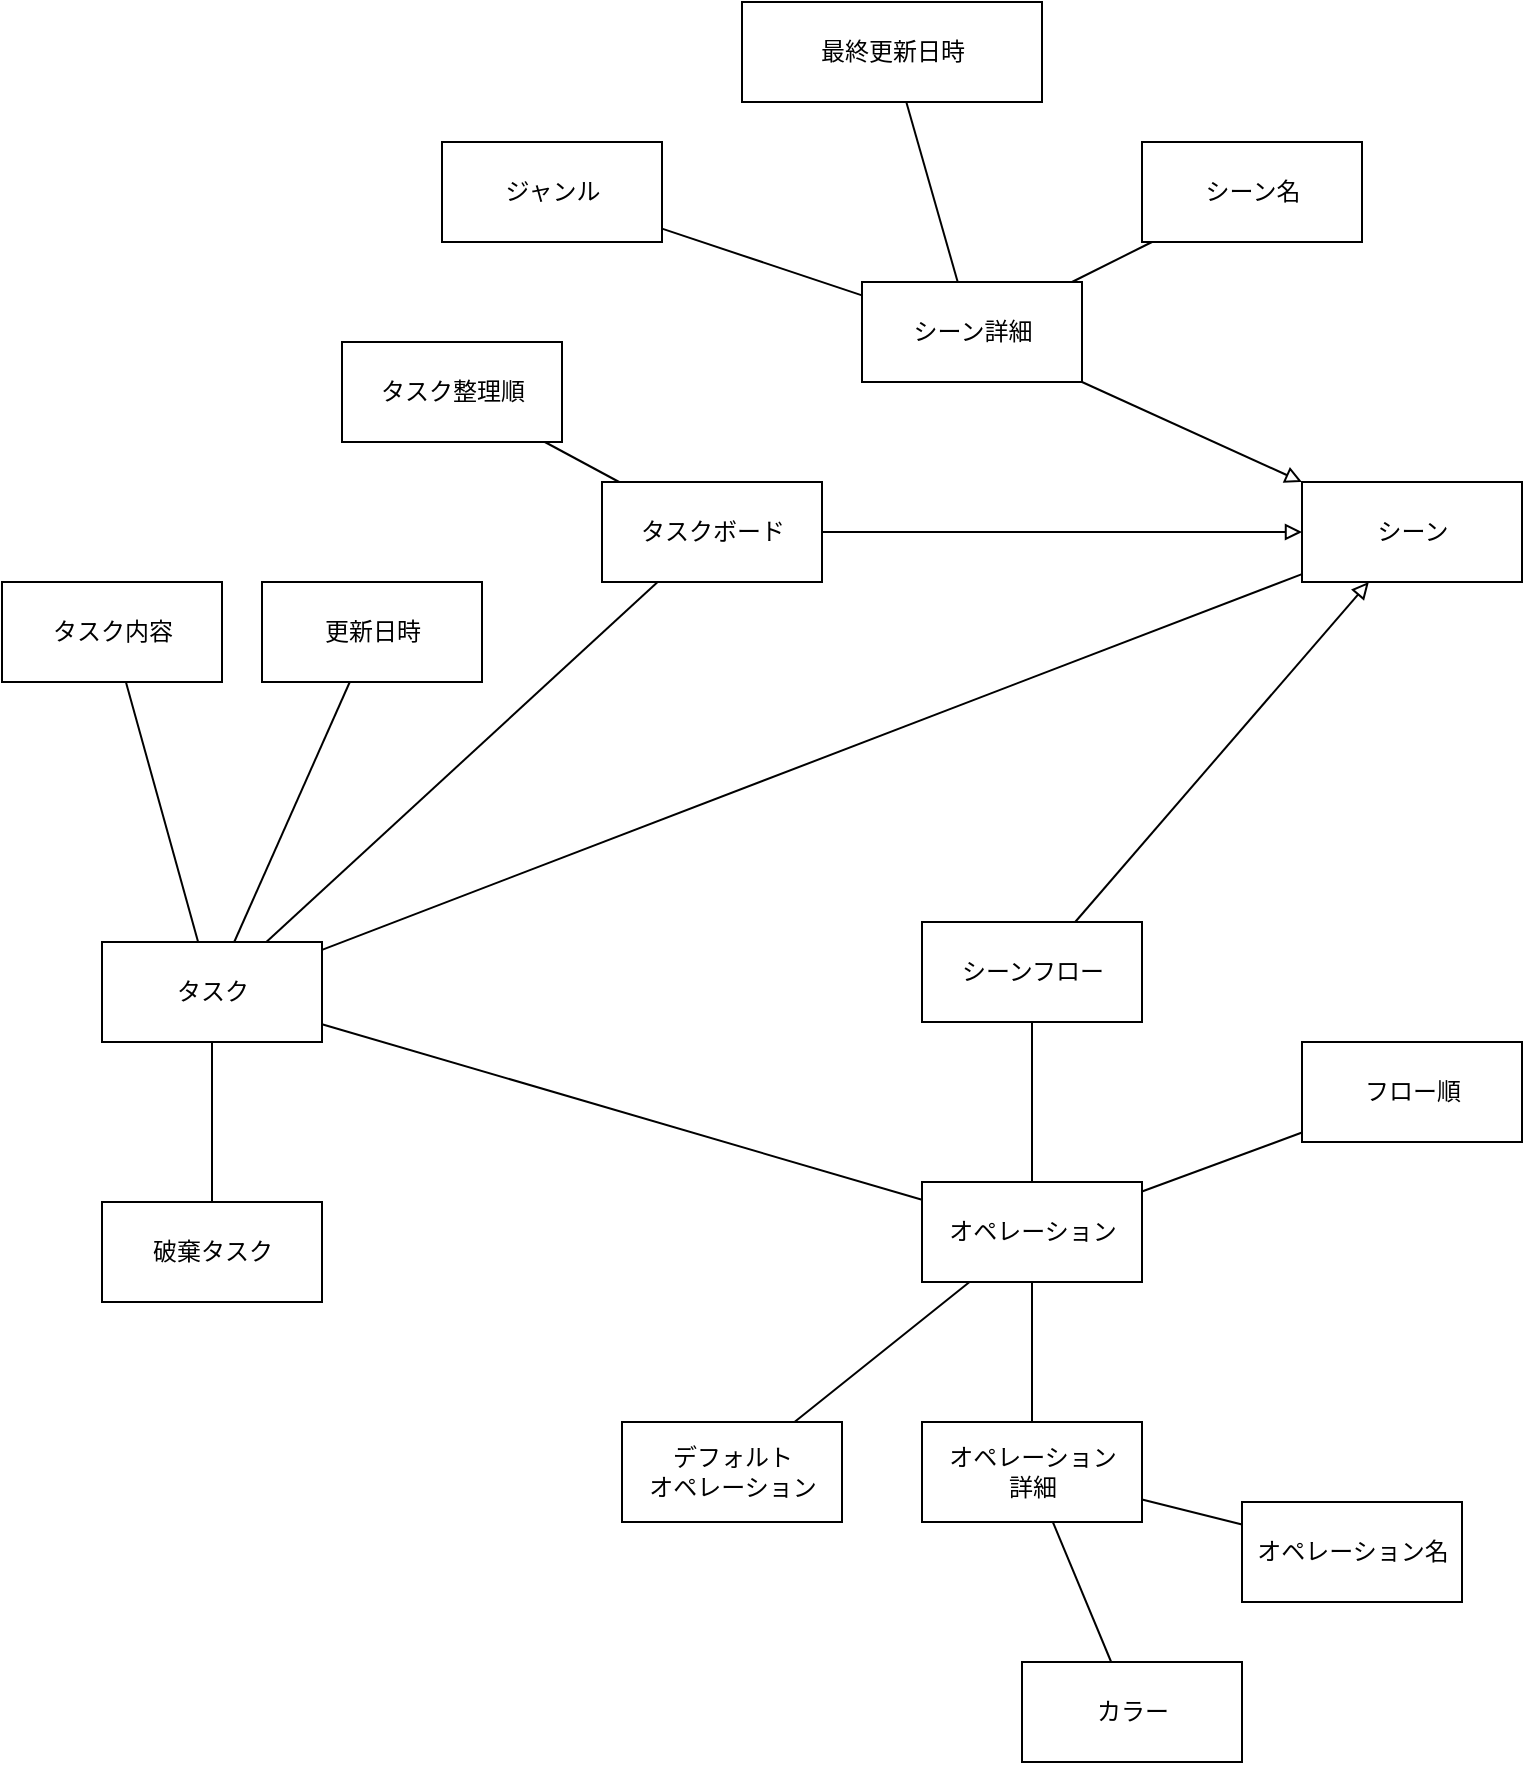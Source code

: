 <mxfile>
    <diagram id="nEgd1Met00D7qGKafkK7" name="概念モデル">
        <mxGraphModel dx="1075" dy="953" grid="1" gridSize="10" guides="1" tooltips="1" connect="1" arrows="1" fold="1" page="1" pageScale="1" pageWidth="827" pageHeight="1169" math="0" shadow="0">
            <root>
                <mxCell id="0"/>
                <mxCell id="1" parent="0"/>
                <mxCell id="6" style="edgeStyle=none;html=1;endArrow=none;endFill=0;" parent="1" source="29" target="4" edge="1">
                    <mxGeometry relative="1" as="geometry"/>
                </mxCell>
                <mxCell id="30" style="edgeStyle=none;html=1;endArrow=block;endFill=0;" parent="1" source="VmSqla0yDSd63i6QG1sF-31" target="29" edge="1">
                    <mxGeometry relative="1" as="geometry"/>
                </mxCell>
                <mxCell id="2" value="シーン詳細" style="html=1;" parent="1" vertex="1">
                    <mxGeometry x="460" y="170" width="110" height="50" as="geometry"/>
                </mxCell>
                <mxCell id="tRt05me5hMDIZuLqxKGh-36" style="edgeStyle=none;html=1;endArrow=none;endFill=0;" parent="1" source="UgFEkXvOXMz3O7LGPwFY-33" target="4" edge="1">
                    <mxGeometry relative="1" as="geometry"/>
                </mxCell>
                <mxCell id="tRt05me5hMDIZuLqxKGh-38" style="edgeStyle=none;html=1;endArrow=none;endFill=0;" parent="1" source="UgFEkXvOXMz3O7LGPwFY-33" target="tRt05me5hMDIZuLqxKGh-37" edge="1">
                    <mxGeometry relative="1" as="geometry"/>
                </mxCell>
                <mxCell id="3" value="オペレーション&lt;br&gt;詳細" style="html=1;" parent="1" vertex="1">
                    <mxGeometry x="490" y="740" width="110" height="50" as="geometry"/>
                </mxCell>
                <mxCell id="VmSqla0yDSd63i6QG1sF-32" style="edgeStyle=none;html=1;endArrow=none;endFill=0;" parent="1" source="4" target="VmSqla0yDSd63i6QG1sF-31" edge="1">
                    <mxGeometry relative="1" as="geometry"/>
                </mxCell>
                <mxCell id="4" value="タスク" style="html=1;" parent="1" vertex="1">
                    <mxGeometry x="80" y="500" width="110" height="50" as="geometry"/>
                </mxCell>
                <mxCell id="10" style="edgeStyle=none;html=1;endArrow=none;endFill=0;" parent="1" source="7" target="2" edge="1">
                    <mxGeometry relative="1" as="geometry"/>
                </mxCell>
                <mxCell id="7" value="シーン名" style="html=1;" parent="1" vertex="1">
                    <mxGeometry x="600" y="100" width="110" height="50" as="geometry"/>
                </mxCell>
                <mxCell id="13" style="edgeStyle=none;html=1;endArrow=none;endFill=0;" parent="1" source="11" target="2" edge="1">
                    <mxGeometry relative="1" as="geometry"/>
                </mxCell>
                <mxCell id="11" value="最終更新日時" style="html=1;" parent="1" vertex="1">
                    <mxGeometry x="400" y="30" width="150" height="50" as="geometry"/>
                </mxCell>
                <mxCell id="16" style="edgeStyle=none;html=1;endArrow=none;endFill=0;" parent="1" source="14" target="3" edge="1">
                    <mxGeometry relative="1" as="geometry"/>
                </mxCell>
                <mxCell id="14" value="オペレーション名" style="html=1;" parent="1" vertex="1">
                    <mxGeometry x="650" y="780" width="110" height="50" as="geometry"/>
                </mxCell>
                <mxCell id="17" style="edgeStyle=none;html=1;endArrow=none;endFill=0;" parent="1" source="15" target="3" edge="1">
                    <mxGeometry relative="1" as="geometry"/>
                </mxCell>
                <mxCell id="15" value="カラー" style="html=1;" parent="1" vertex="1">
                    <mxGeometry x="540" y="860" width="110" height="50" as="geometry"/>
                </mxCell>
                <mxCell id="19" style="edgeStyle=none;html=1;endArrow=none;endFill=0;" parent="1" source="18" target="4" edge="1">
                    <mxGeometry relative="1" as="geometry"/>
                </mxCell>
                <mxCell id="18" value="タスク内容" style="html=1;" parent="1" vertex="1">
                    <mxGeometry x="30" y="320" width="110" height="50" as="geometry"/>
                </mxCell>
                <mxCell id="23" style="edgeStyle=none;html=1;endArrow=none;endFill=0;" parent="1" source="22" target="UgFEkXvOXMz3O7LGPwFY-33" edge="1">
                    <mxGeometry relative="1" as="geometry"/>
                </mxCell>
                <mxCell id="22" value="フロー順" style="html=1;" parent="1" vertex="1">
                    <mxGeometry x="680" y="550" width="110" height="50" as="geometry"/>
                </mxCell>
                <mxCell id="25" style="edgeStyle=none;html=1;endArrow=none;endFill=0;" parent="1" source="24" target="4" edge="1">
                    <mxGeometry relative="1" as="geometry"/>
                </mxCell>
                <mxCell id="24" value="更新日時" style="html=1;" parent="1" vertex="1">
                    <mxGeometry x="160" y="320" width="110" height="50" as="geometry"/>
                </mxCell>
                <mxCell id="28" style="edgeStyle=none;html=1;endArrow=none;endFill=0;" parent="1" source="27" target="4" edge="1">
                    <mxGeometry relative="1" as="geometry"/>
                </mxCell>
                <mxCell id="27" value="破棄タスク" style="html=1;" parent="1" vertex="1">
                    <mxGeometry x="80" y="630" width="110" height="50" as="geometry"/>
                </mxCell>
                <mxCell id="fy5izCaT1RMMjNwZb2KA-32" style="edgeStyle=none;html=1;endArrow=none;endFill=0;" parent="1" source="fy5izCaT1RMMjNwZb2KA-31" target="2" edge="1">
                    <mxGeometry relative="1" as="geometry"/>
                </mxCell>
                <mxCell id="fy5izCaT1RMMjNwZb2KA-31" value="ジャンル" style="html=1;" parent="1" vertex="1">
                    <mxGeometry x="250" y="100" width="110" height="50" as="geometry"/>
                </mxCell>
                <mxCell id="UgFEkXvOXMz3O7LGPwFY-35" style="edgeStyle=none;html=1;endArrow=none;endFill=0;" parent="1" source="tRt05me5hMDIZuLqxKGh-33" target="UgFEkXvOXMz3O7LGPwFY-33" edge="1">
                    <mxGeometry relative="1" as="geometry"/>
                </mxCell>
                <mxCell id="31" style="edgeStyle=none;html=1;endArrow=block;endFill=0;" parent="1" source="tRt05me5hMDIZuLqxKGh-33" target="29" edge="1">
                    <mxGeometry relative="1" as="geometry"/>
                </mxCell>
                <mxCell id="tRt05me5hMDIZuLqxKGh-33" value="シーンフロー" style="html=1;" parent="1" vertex="1">
                    <mxGeometry x="490" y="490" width="110" height="50" as="geometry"/>
                </mxCell>
                <mxCell id="tRt05me5hMDIZuLqxKGh-37" value="デフォルト&lt;br&gt;オペレーション" style="html=1;" parent="1" vertex="1">
                    <mxGeometry x="340" y="740" width="110" height="50" as="geometry"/>
                </mxCell>
                <mxCell id="UgFEkXvOXMz3O7LGPwFY-36" style="edgeStyle=none;html=1;endArrow=none;endFill=0;" parent="1" source="UgFEkXvOXMz3O7LGPwFY-33" target="3" edge="1">
                    <mxGeometry relative="1" as="geometry"/>
                </mxCell>
                <mxCell id="UgFEkXvOXMz3O7LGPwFY-33" value="オペレーション" style="html=1;" parent="1" vertex="1">
                    <mxGeometry x="490" y="620" width="110" height="50" as="geometry"/>
                </mxCell>
                <mxCell id="29" value="シーン" style="html=1;" parent="1" vertex="1">
                    <mxGeometry x="680" y="270" width="110" height="50" as="geometry"/>
                </mxCell>
                <mxCell id="VmSqla0yDSd63i6QG1sF-31" value="タスクボード" style="html=1;" parent="1" vertex="1">
                    <mxGeometry x="330" y="270" width="110" height="50" as="geometry"/>
                </mxCell>
                <mxCell id="VmSqla0yDSd63i6QG1sF-34" style="edgeStyle=none;html=1;endArrow=block;endFill=0;" parent="1" source="2" target="29" edge="1">
                    <mxGeometry relative="1" as="geometry">
                        <mxPoint x="580" y="230" as="sourcePoint"/>
                        <mxPoint x="690" y="280" as="targetPoint"/>
                    </mxGeometry>
                </mxCell>
                <mxCell id="VmSqla0yDSd63i6QG1sF-37" style="edgeStyle=none;html=1;endArrow=none;endFill=0;" parent="1" source="VmSqla0yDSd63i6QG1sF-36" target="VmSqla0yDSd63i6QG1sF-31" edge="1">
                    <mxGeometry relative="1" as="geometry"/>
                </mxCell>
                <mxCell id="VmSqla0yDSd63i6QG1sF-36" value="タスク整理順" style="html=1;" parent="1" vertex="1">
                    <mxGeometry x="200" y="200" width="110" height="50" as="geometry"/>
                </mxCell>
            </root>
        </mxGraphModel>
    </diagram>
    <diagram id="Q0Q3dPfgxUjlLm9YWOhH" name="ドメインモデル">
        <mxGraphModel dx="591" dy="524" grid="1" gridSize="10" guides="1" tooltips="1" connect="1" arrows="1" fold="1" page="1" pageScale="1" pageWidth="827" pageHeight="1169" math="0" shadow="0">
            <root>
                <mxCell id="5rXYn0ZlNMpRPuWHqPZ3-0"/>
                <mxCell id="5rXYn0ZlNMpRPuWHqPZ3-1" parent="5rXYn0ZlNMpRPuWHqPZ3-0"/>
                <mxCell id="V5Ar_5C3UjdLML83p642-6" style="edgeStyle=none;html=1;endArrow=none;endFill=0;" parent="5rXYn0ZlNMpRPuWHqPZ3-1" source="NLikamAO0MszrPWrwnUP-0" target="dSbu9r7qUgpBwxfOFGhQ-5" edge="1">
                    <mxGeometry relative="1" as="geometry"/>
                </mxCell>
                <mxCell id="EXRWfqE_n4w-iXiEFibN-11" value="1" style="edgeLabel;html=1;align=center;verticalAlign=middle;resizable=0;points=[];fontSize=15;" parent="V5Ar_5C3UjdLML83p642-6" vertex="1" connectable="0">
                    <mxGeometry x="-0.895" y="-1" relative="1" as="geometry">
                        <mxPoint x="-1" as="offset"/>
                    </mxGeometry>
                </mxCell>
                <mxCell id="EXRWfqE_n4w-iXiEFibN-12" value="*" style="edgeLabel;html=1;align=center;verticalAlign=middle;resizable=0;points=[];fontSize=15;" parent="V5Ar_5C3UjdLML83p642-6" vertex="1" connectable="0">
                    <mxGeometry x="0.928" y="-2" relative="1" as="geometry">
                        <mxPoint x="9" y="-13" as="offset"/>
                    </mxGeometry>
                </mxCell>
                <mxCell id="NLikamAO0MszrPWrwnUP-0" value="&lt;&lt; aggregate root &gt;&gt;&#10;Scene" style="swimlane;fontStyle=1;align=center;verticalAlign=top;childLayout=stackLayout;horizontal=1;startSize=40;horizontalStack=0;resizeParent=1;resizeParentMax=0;resizeLast=0;collapsible=1;marginBottom=0;" parent="5rXYn0ZlNMpRPuWHqPZ3-1" vertex="1">
                    <mxGeometry x="242.5" y="206" width="305" height="126" as="geometry"/>
                </mxCell>
                <mxCell id="NLikamAO0MszrPWrwnUP-2" value="" style="line;strokeWidth=1;fillColor=none;align=left;verticalAlign=middle;spacingTop=-1;spacingLeft=3;spacingRight=3;rotatable=0;labelPosition=right;points=[];portConstraint=eastwest;" parent="NLikamAO0MszrPWrwnUP-0" vertex="1">
                    <mxGeometry y="40" width="305" height="8" as="geometry"/>
                </mxCell>
                <mxCell id="AyNqmpJmiLc3oS00C-o6-33" value="+ changeSortType(sortType)" style="text;strokeColor=none;fillColor=none;align=left;verticalAlign=top;spacingLeft=4;spacingRight=4;overflow=hidden;rotatable=0;points=[[0,0.5],[1,0.5]];portConstraint=eastwest;" parent="NLikamAO0MszrPWrwnUP-0" vertex="1">
                    <mxGeometry y="48" width="305" height="26" as="geometry"/>
                </mxCell>
                <mxCell id="AyNqmpJmiLc3oS00C-o6-32" value="+ update(name, genre)" style="text;strokeColor=none;fillColor=none;align=left;verticalAlign=top;spacingLeft=4;spacingRight=4;overflow=hidden;rotatable=0;points=[[0,0.5],[1,0.5]];portConstraint=eastwest;" parent="NLikamAO0MszrPWrwnUP-0" vertex="1">
                    <mxGeometry y="74" width="305" height="26" as="geometry"/>
                </mxCell>
                <mxCell id="BnsIko1G8F97AvgNxwQB-11" value="+ create(name, genre)" style="text;strokeColor=none;fillColor=none;align=left;verticalAlign=top;spacingLeft=4;spacingRight=4;overflow=hidden;rotatable=0;points=[[0,0.5],[1,0.5]];portConstraint=eastwest;fontStyle=4" parent="NLikamAO0MszrPWrwnUP-0" vertex="1">
                    <mxGeometry y="100" width="305" height="26" as="geometry"/>
                </mxCell>
                <mxCell id="x7i74iGa9vrPjoAsj7Lx-0" style="edgeStyle=none;html=1;endArrow=none;endFill=0;endSize=12;startArrow=classic;startFill=1;" parent="5rXYn0ZlNMpRPuWHqPZ3-1" source="dIXhhGlmq5GOgBMMeyO5-4" target="NLikamAO0MszrPWrwnUP-0" edge="1">
                    <mxGeometry relative="1" as="geometry">
                        <mxPoint x="600" y="225.143" as="sourcePoint"/>
                    </mxGeometry>
                </mxCell>
                <mxCell id="dIXhhGlmq5GOgBMMeyO5-3" style="edgeStyle=none;html=1;endArrow=none;endFill=0;endSize=12;startArrow=classic;startFill=1;" parent="5rXYn0ZlNMpRPuWHqPZ3-1" source="dIXhhGlmq5GOgBMMeyO5-0" target="NLikamAO0MszrPWrwnUP-0" edge="1">
                    <mxGeometry relative="1" as="geometry"/>
                </mxCell>
                <mxCell id="dIXhhGlmq5GOgBMMeyO5-0" value="&lt;&lt; state &gt;&gt;&#10;SceneSortType" style="swimlane;fontStyle=1;align=center;verticalAlign=top;childLayout=stackLayout;horizontal=1;startSize=40;horizontalStack=0;resizeParent=1;resizeParentMax=0;resizeLast=0;collapsible=1;marginBottom=0;" parent="5rXYn0ZlNMpRPuWHqPZ3-1" vertex="1">
                    <mxGeometry x="315" y="10" width="160" height="100" as="geometry"/>
                </mxCell>
                <mxCell id="dIXhhGlmq5GOgBMMeyO5-1" value="" style="line;strokeWidth=1;fillColor=none;align=left;verticalAlign=middle;spacingTop=-1;spacingLeft=3;spacingRight=3;rotatable=0;labelPosition=right;points=[];portConstraint=eastwest;" parent="dIXhhGlmq5GOgBMMeyO5-0" vertex="1">
                    <mxGeometry y="40" width="160" height="8" as="geometry"/>
                </mxCell>
                <mxCell id="dIXhhGlmq5GOgBMMeyO5-2" value="+ value(): enum" style="text;strokeColor=none;fillColor=none;align=left;verticalAlign=top;spacingLeft=4;spacingRight=4;overflow=hidden;rotatable=0;points=[[0,0.5],[1,0.5]];portConstraint=eastwest;" parent="dIXhhGlmq5GOgBMMeyO5-0" vertex="1">
                    <mxGeometry y="48" width="160" height="26" as="geometry"/>
                </mxCell>
                <mxCell id="AyNqmpJmiLc3oS00C-o6-34" value="+ createDefault(): enum" style="text;strokeColor=none;fillColor=none;align=left;verticalAlign=top;spacingLeft=4;spacingRight=4;overflow=hidden;rotatable=0;points=[[0,0.5],[1,0.5]];portConstraint=eastwest;fontStyle=4" parent="dIXhhGlmq5GOgBMMeyO5-0" vertex="1">
                    <mxGeometry y="74" width="160" height="26" as="geometry"/>
                </mxCell>
                <mxCell id="dIXhhGlmq5GOgBMMeyO5-4" value="&lt;&lt; vo &gt;&gt;&#10;SceneName" style="swimlane;fontStyle=1;align=center;verticalAlign=top;childLayout=stackLayout;horizontal=1;startSize=40;horizontalStack=0;resizeParent=1;resizeParentMax=0;resizeLast=0;collapsible=1;marginBottom=0;" parent="5rXYn0ZlNMpRPuWHqPZ3-1" vertex="1">
                    <mxGeometry x="500" y="10" width="160" height="74" as="geometry"/>
                </mxCell>
                <mxCell id="dIXhhGlmq5GOgBMMeyO5-5" value="" style="line;strokeWidth=1;fillColor=none;align=left;verticalAlign=middle;spacingTop=-1;spacingLeft=3;spacingRight=3;rotatable=0;labelPosition=right;points=[];portConstraint=eastwest;" parent="dIXhhGlmq5GOgBMMeyO5-4" vertex="1">
                    <mxGeometry y="40" width="160" height="8" as="geometry"/>
                </mxCell>
                <mxCell id="dIXhhGlmq5GOgBMMeyO5-6" value="+ value(): String" style="text;strokeColor=none;fillColor=none;align=left;verticalAlign=top;spacingLeft=4;spacingRight=4;overflow=hidden;rotatable=0;points=[[0,0.5],[1,0.5]];portConstraint=eastwest;" parent="dIXhhGlmq5GOgBMMeyO5-4" vertex="1">
                    <mxGeometry y="48" width="160" height="26" as="geometry"/>
                </mxCell>
                <mxCell id="Q-iAB6HaTbBulbk3KY-1-0" style="edgeStyle=none;html=1;endArrow=none;endFill=0;endSize=12;startSize=6;startArrow=classic;startFill=1;" parent="5rXYn0ZlNMpRPuWHqPZ3-1" source="dIXhhGlmq5GOgBMMeyO5-7" target="NLikamAO0MszrPWrwnUP-0" edge="1">
                    <mxGeometry relative="1" as="geometry"/>
                </mxCell>
                <mxCell id="dIXhhGlmq5GOgBMMeyO5-7" value="&lt;&lt; vo &gt;&gt;&#10;SceneLastModified" style="swimlane;fontStyle=1;align=center;verticalAlign=top;childLayout=stackLayout;horizontal=1;startSize=40;horizontalStack=0;resizeParent=1;resizeParentMax=0;resizeLast=0;collapsible=1;marginBottom=0;" parent="5rXYn0ZlNMpRPuWHqPZ3-1" vertex="1">
                    <mxGeometry x="50" y="70" width="160" height="74" as="geometry"/>
                </mxCell>
                <mxCell id="dIXhhGlmq5GOgBMMeyO5-8" value="" style="line;strokeWidth=1;fillColor=none;align=left;verticalAlign=middle;spacingTop=-1;spacingLeft=3;spacingRight=3;rotatable=0;labelPosition=right;points=[];portConstraint=eastwest;" parent="dIXhhGlmq5GOgBMMeyO5-7" vertex="1">
                    <mxGeometry y="40" width="160" height="8" as="geometry"/>
                </mxCell>
                <mxCell id="dIXhhGlmq5GOgBMMeyO5-9" value="+ value(): DateTime" style="text;strokeColor=none;fillColor=none;align=left;verticalAlign=top;spacingLeft=4;spacingRight=4;overflow=hidden;rotatable=0;points=[[0,0.5],[1,0.5]];portConstraint=eastwest;" parent="dIXhhGlmq5GOgBMMeyO5-7" vertex="1">
                    <mxGeometry y="48" width="160" height="26" as="geometry"/>
                </mxCell>
                <mxCell id="AyNqmpJmiLc3oS00C-o6-3" style="edgeStyle=none;html=1;endArrow=none;endFill=0;endSize=12;startArrow=classic;startFill=1;" parent="5rXYn0ZlNMpRPuWHqPZ3-1" source="AyNqmpJmiLc3oS00C-o6-13" target="NLikamAO0MszrPWrwnUP-0" edge="1">
                    <mxGeometry relative="1" as="geometry">
                        <mxPoint x="395" y="460" as="targetPoint"/>
                    </mxGeometry>
                </mxCell>
                <mxCell id="AyNqmpJmiLc3oS00C-o6-12" style="edgeStyle=none;html=1;endArrow=none;endFill=0;endSize=12;startSize=6;startArrow=classic;startFill=1;" parent="5rXYn0ZlNMpRPuWHqPZ3-1" source="AyNqmpJmiLc3oS00C-o6-9" target="NLikamAO0MszrPWrwnUP-0" edge="1">
                    <mxGeometry relative="1" as="geometry"/>
                </mxCell>
                <mxCell id="AyNqmpJmiLc3oS00C-o6-9" value="&lt;&lt; vo &gt;&gt;&#10;SceneID" style="swimlane;fontStyle=1;align=center;verticalAlign=top;childLayout=stackLayout;horizontal=1;startSize=40;horizontalStack=0;resizeParent=1;resizeParentMax=0;resizeLast=0;collapsible=1;marginBottom=0;" parent="5rXYn0ZlNMpRPuWHqPZ3-1" vertex="1">
                    <mxGeometry x="925" y="420" width="160" height="74" as="geometry"/>
                </mxCell>
                <mxCell id="AyNqmpJmiLc3oS00C-o6-10" value="" style="line;strokeWidth=1;fillColor=none;align=left;verticalAlign=middle;spacingTop=-1;spacingLeft=3;spacingRight=3;rotatable=0;labelPosition=right;points=[];portConstraint=eastwest;" parent="AyNqmpJmiLc3oS00C-o6-9" vertex="1">
                    <mxGeometry y="40" width="160" height="8" as="geometry"/>
                </mxCell>
                <mxCell id="AyNqmpJmiLc3oS00C-o6-11" value="+ value(): UUID" style="text;strokeColor=none;fillColor=none;align=left;verticalAlign=top;spacingLeft=4;spacingRight=4;overflow=hidden;rotatable=0;points=[[0,0.5],[1,0.5]];portConstraint=eastwest;" parent="AyNqmpJmiLc3oS00C-o6-9" vertex="1">
                    <mxGeometry y="48" width="160" height="26" as="geometry"/>
                </mxCell>
                <mxCell id="AyNqmpJmiLc3oS00C-o6-13" value="&lt;&lt; vo &gt;&gt;&#10;Genre" style="swimlane;fontStyle=1;align=center;verticalAlign=top;childLayout=stackLayout;horizontal=1;startSize=40;horizontalStack=0;resizeParent=1;resizeParentMax=0;resizeLast=0;collapsible=1;marginBottom=0;" parent="5rXYn0ZlNMpRPuWHqPZ3-1" vertex="1">
                    <mxGeometry x="130" y="450" width="160" height="74" as="geometry"/>
                </mxCell>
                <mxCell id="AyNqmpJmiLc3oS00C-o6-14" value="" style="line;strokeWidth=1;fillColor=none;align=left;verticalAlign=middle;spacingTop=-1;spacingLeft=3;spacingRight=3;rotatable=0;labelPosition=right;points=[];portConstraint=eastwest;" parent="AyNqmpJmiLc3oS00C-o6-13" vertex="1">
                    <mxGeometry y="40" width="160" height="8" as="geometry"/>
                </mxCell>
                <mxCell id="AyNqmpJmiLc3oS00C-o6-15" value="+ name(): String" style="text;strokeColor=none;fillColor=none;align=left;verticalAlign=top;spacingLeft=4;spacingRight=4;overflow=hidden;rotatable=0;points=[[0,0.5],[1,0.5]];portConstraint=eastwest;" parent="AyNqmpJmiLc3oS00C-o6-13" vertex="1">
                    <mxGeometry y="48" width="160" height="26" as="geometry"/>
                </mxCell>
                <mxCell id="BnsIko1G8F97AvgNxwQB-4" style="edgeStyle=none;html=1;startArrow=classic;startFill=1;endArrow=none;endFill=0;startSize=6;endSize=12;" parent="5rXYn0ZlNMpRPuWHqPZ3-1" source="BnsIko1G8F97AvgNxwQB-0" target="dSbu9r7qUgpBwxfOFGhQ-5" edge="1">
                    <mxGeometry relative="1" as="geometry">
                        <mxPoint x="1100" y="916" as="targetPoint"/>
                    </mxGeometry>
                </mxCell>
                <mxCell id="BnsIko1G8F97AvgNxwQB-9" style="edgeStyle=none;html=1;startArrow=classic;startFill=1;endArrow=none;endFill=0;startSize=6;endSize=12;" parent="5rXYn0ZlNMpRPuWHqPZ3-1" source="BnsIko1G8F97AvgNxwQB-6" target="dSbu9r7qUgpBwxfOFGhQ-5" edge="1">
                    <mxGeometry relative="1" as="geometry">
                        <mxPoint x="1450" y="836" as="sourcePoint"/>
                    </mxGeometry>
                </mxCell>
                <mxCell id="dSbu9r7qUgpBwxfOFGhQ-5" value="&lt;&lt; aggregate root &gt;&gt;&#10;Task" style="swimlane;fontStyle=1;align=center;verticalAlign=top;childLayout=stackLayout;horizontal=1;startSize=40;horizontalStack=0;resizeParent=1;resizeParentMax=0;resizeLast=0;collapsible=1;marginBottom=0;" parent="5rXYn0ZlNMpRPuWHqPZ3-1" vertex="1">
                    <mxGeometry x="1000" y="637" width="230" height="74" as="geometry"/>
                </mxCell>
                <mxCell id="NYyja73l2GRZ-Vw38nVJ-14" value="- isDiscarded: Boolean" style="text;strokeColor=none;fillColor=none;align=left;verticalAlign=top;spacingLeft=4;spacingRight=4;overflow=hidden;rotatable=0;points=[[0,0.5],[1,0.5]];portConstraint=eastwest;" parent="dSbu9r7qUgpBwxfOFGhQ-5" vertex="1">
                    <mxGeometry y="40" width="230" height="26" as="geometry"/>
                </mxCell>
                <mxCell id="dSbu9r7qUgpBwxfOFGhQ-7" value="" style="line;strokeWidth=1;fillColor=none;align=left;verticalAlign=middle;spacingTop=-1;spacingLeft=3;spacingRight=3;rotatable=0;labelPosition=right;points=[];portConstraint=eastwest;" parent="dSbu9r7qUgpBwxfOFGhQ-5" vertex="1">
                    <mxGeometry y="66" width="230" height="8" as="geometry"/>
                </mxCell>
                <mxCell id="BnsIko1G8F97AvgNxwQB-0" value="&lt;&lt; vo &gt;&gt;&#10;TaskContent" style="swimlane;fontStyle=1;align=center;verticalAlign=top;childLayout=stackLayout;horizontal=1;startSize=40;horizontalStack=0;resizeParent=1;resizeParentMax=0;resizeLast=0;collapsible=1;marginBottom=0;" parent="5rXYn0ZlNMpRPuWHqPZ3-1" vertex="1">
                    <mxGeometry x="1430" y="946" width="160" height="74" as="geometry"/>
                </mxCell>
                <mxCell id="BnsIko1G8F97AvgNxwQB-1" value="" style="line;strokeWidth=1;fillColor=none;align=left;verticalAlign=middle;spacingTop=-1;spacingLeft=3;spacingRight=3;rotatable=0;labelPosition=right;points=[];portConstraint=eastwest;" parent="BnsIko1G8F97AvgNxwQB-0" vertex="1">
                    <mxGeometry y="40" width="160" height="8" as="geometry"/>
                </mxCell>
                <mxCell id="BnsIko1G8F97AvgNxwQB-2" value="+ value(): String" style="text;strokeColor=none;fillColor=none;align=left;verticalAlign=top;spacingLeft=4;spacingRight=4;overflow=hidden;rotatable=0;points=[[0,0.5],[1,0.5]];portConstraint=eastwest;" parent="BnsIko1G8F97AvgNxwQB-0" vertex="1">
                    <mxGeometry y="48" width="160" height="26" as="geometry"/>
                </mxCell>
                <mxCell id="BnsIko1G8F97AvgNxwQB-6" value="&lt;&lt; vo &gt;&gt;&#10;TaskID" style="swimlane;fontStyle=1;align=center;verticalAlign=top;childLayout=stackLayout;horizontal=1;startSize=40;horizontalStack=0;resizeParent=1;resizeParentMax=0;resizeLast=0;collapsible=1;marginBottom=0;" parent="5rXYn0ZlNMpRPuWHqPZ3-1" vertex="1">
                    <mxGeometry x="1430" y="790" width="160" height="74" as="geometry"/>
                </mxCell>
                <mxCell id="BnsIko1G8F97AvgNxwQB-7" value="" style="line;strokeWidth=1;fillColor=none;align=left;verticalAlign=middle;spacingTop=-1;spacingLeft=3;spacingRight=3;rotatable=0;labelPosition=right;points=[];portConstraint=eastwest;" parent="BnsIko1G8F97AvgNxwQB-6" vertex="1">
                    <mxGeometry y="40" width="160" height="8" as="geometry"/>
                </mxCell>
                <mxCell id="BnsIko1G8F97AvgNxwQB-8" value="+ value(): UUID" style="text;strokeColor=none;fillColor=none;align=left;verticalAlign=top;spacingLeft=4;spacingRight=4;overflow=hidden;rotatable=0;points=[[0,0.5],[1,0.5]];portConstraint=eastwest;" parent="BnsIko1G8F97AvgNxwQB-6" vertex="1">
                    <mxGeometry y="48" width="160" height="26" as="geometry"/>
                </mxCell>
                <mxCell id="BnsIko1G8F97AvgNxwQB-19" style="edgeStyle=none;html=1;startArrow=classic;startFill=1;endArrow=none;endFill=0;startSize=6;endSize=12;" parent="5rXYn0ZlNMpRPuWHqPZ3-1" source="BnsIko1G8F97AvgNxwQB-16" target="dSbu9r7qUgpBwxfOFGhQ-5" edge="1">
                    <mxGeometry relative="1" as="geometry">
                        <mxPoint x="1377.0" y="875.998" as="targetPoint"/>
                    </mxGeometry>
                </mxCell>
                <mxCell id="BnsIko1G8F97AvgNxwQB-16" value="&lt;&lt; vo &gt;&gt;&#10;TaskLastModified" style="swimlane;fontStyle=1;align=center;verticalAlign=top;childLayout=stackLayout;horizontal=1;startSize=40;horizontalStack=0;resizeParent=1;resizeParentMax=0;resizeLast=0;collapsible=1;marginBottom=0;" parent="5rXYn0ZlNMpRPuWHqPZ3-1" vertex="1">
                    <mxGeometry x="1310" y="1070" width="160" height="74" as="geometry"/>
                </mxCell>
                <mxCell id="BnsIko1G8F97AvgNxwQB-17" value="" style="line;strokeWidth=1;fillColor=none;align=left;verticalAlign=middle;spacingTop=-1;spacingLeft=3;spacingRight=3;rotatable=0;labelPosition=right;points=[];portConstraint=eastwest;" parent="BnsIko1G8F97AvgNxwQB-16" vertex="1">
                    <mxGeometry y="40" width="160" height="8" as="geometry"/>
                </mxCell>
                <mxCell id="BnsIko1G8F97AvgNxwQB-18" value="+ value(): DateTime" style="text;strokeColor=none;fillColor=none;align=left;verticalAlign=top;spacingLeft=4;spacingRight=4;overflow=hidden;rotatable=0;points=[[0,0.5],[1,0.5]];portConstraint=eastwest;" parent="BnsIko1G8F97AvgNxwQB-16" vertex="1">
                    <mxGeometry y="48" width="160" height="26" as="geometry"/>
                </mxCell>
                <mxCell id="BnsIko1G8F97AvgNxwQB-20" value="&lt;&lt; entity &gt;&gt;&#10;OperationDetail" style="swimlane;fontStyle=1;align=center;verticalAlign=top;childLayout=stackLayout;horizontal=1;startSize=40;horizontalStack=0;resizeParent=1;resizeParentMax=0;resizeLast=0;collapsible=1;marginBottom=0;" parent="5rXYn0ZlNMpRPuWHqPZ3-1" vertex="1">
                    <mxGeometry x="1760" y="81" width="270" height="74" as="geometry"/>
                </mxCell>
                <mxCell id="BnsIko1G8F97AvgNxwQB-21" value="" style="line;strokeWidth=1;fillColor=none;align=left;verticalAlign=middle;spacingTop=-1;spacingLeft=3;spacingRight=3;rotatable=0;labelPosition=right;points=[];portConstraint=eastwest;" parent="BnsIko1G8F97AvgNxwQB-20" vertex="1">
                    <mxGeometry y="40" width="270" height="8" as="geometry"/>
                </mxCell>
                <mxCell id="BnsIko1G8F97AvgNxwQB-24" value="+ create(name, color)" style="text;strokeColor=none;fillColor=none;align=left;verticalAlign=top;spacingLeft=4;spacingRight=4;overflow=hidden;rotatable=0;points=[[0,0.5],[1,0.5]];portConstraint=eastwest;fontStyle=4" parent="BnsIko1G8F97AvgNxwQB-20" vertex="1">
                    <mxGeometry y="48" width="270" height="26" as="geometry"/>
                </mxCell>
                <mxCell id="v-WkO1Q1HhhKMnwxtoyM-9" style="edgeStyle=none;html=1;startArrow=classic;startFill=1;endArrow=none;endFill=0;startSize=6;endSize=12;" parent="5rXYn0ZlNMpRPuWHqPZ3-1" source="v-WkO1Q1HhhKMnwxtoyM-5" target="ezEpVV4SYufMeLp5sPol-0" edge="1">
                    <mxGeometry relative="1" as="geometry"/>
                </mxCell>
                <mxCell id="1BoE9KAoUXZRMan6vqCZ-1" style="edgeStyle=none;html=1;startArrow=classic;startFill=1;endArrow=none;endFill=0;startSize=6;endSize=12;" parent="5rXYn0ZlNMpRPuWHqPZ3-1" source="v-WkO1Q1HhhKMnwxtoyM-5" target="dSbu9r7qUgpBwxfOFGhQ-5" edge="1">
                    <mxGeometry relative="1" as="geometry"/>
                </mxCell>
                <mxCell id="v-WkO1Q1HhhKMnwxtoyM-5" value="&lt;&lt; vo &gt;&gt;&#10;OperationID" style="swimlane;fontStyle=1;align=center;verticalAlign=top;childLayout=stackLayout;horizontal=1;startSize=40;horizontalStack=0;resizeParent=1;resizeParentMax=0;resizeLast=0;collapsible=1;marginBottom=0;" parent="5rXYn0ZlNMpRPuWHqPZ3-1" vertex="1">
                    <mxGeometry x="1395" y="290" width="160" height="74" as="geometry"/>
                </mxCell>
                <mxCell id="v-WkO1Q1HhhKMnwxtoyM-6" value="" style="line;strokeWidth=1;fillColor=none;align=left;verticalAlign=middle;spacingTop=-1;spacingLeft=3;spacingRight=3;rotatable=0;labelPosition=right;points=[];portConstraint=eastwest;" parent="v-WkO1Q1HhhKMnwxtoyM-5" vertex="1">
                    <mxGeometry y="40" width="160" height="8" as="geometry"/>
                </mxCell>
                <mxCell id="v-WkO1Q1HhhKMnwxtoyM-7" value="+ value(): UUID" style="text;strokeColor=none;fillColor=none;align=left;verticalAlign=top;spacingLeft=4;spacingRight=4;overflow=hidden;rotatable=0;points=[[0,0.5],[1,0.5]];portConstraint=eastwest;" parent="v-WkO1Q1HhhKMnwxtoyM-5" vertex="1">
                    <mxGeometry y="48" width="160" height="26" as="geometry"/>
                </mxCell>
                <mxCell id="ZtCvAniuVvkwZEkoRBLH-1" value="&lt;&lt; vo &gt;&gt;&#10;OperationColor" style="swimlane;fontStyle=1;align=center;verticalAlign=top;childLayout=stackLayout;horizontal=1;startSize=40;horizontalStack=0;resizeParent=1;resizeParentMax=0;resizeLast=0;collapsible=1;marginBottom=0;" parent="5rXYn0ZlNMpRPuWHqPZ3-1" vertex="1">
                    <mxGeometry x="2110" y="320" width="160" height="74" as="geometry"/>
                </mxCell>
                <mxCell id="ZtCvAniuVvkwZEkoRBLH-2" value="" style="line;strokeWidth=1;fillColor=none;align=left;verticalAlign=middle;spacingTop=-1;spacingLeft=3;spacingRight=3;rotatable=0;labelPosition=right;points=[];portConstraint=eastwest;" parent="ZtCvAniuVvkwZEkoRBLH-1" vertex="1">
                    <mxGeometry y="40" width="160" height="8" as="geometry"/>
                </mxCell>
                <mxCell id="ZtCvAniuVvkwZEkoRBLH-3" value="+ value(): String" style="text;strokeColor=none;fillColor=none;align=left;verticalAlign=top;spacingLeft=4;spacingRight=4;overflow=hidden;rotatable=0;points=[[0,0.5],[1,0.5]];portConstraint=eastwest;" parent="ZtCvAniuVvkwZEkoRBLH-1" vertex="1">
                    <mxGeometry y="48" width="160" height="26" as="geometry"/>
                </mxCell>
                <mxCell id="vV_QW3F5D-1aaj8OrBj--0" style="edgeStyle=none;html=1;endArrow=none;endFill=0;" parent="5rXYn0ZlNMpRPuWHqPZ3-1" source="1BoE9KAoUXZRMan6vqCZ-21" target="ezEpVV4SYufMeLp5sPol-0" edge="1">
                    <mxGeometry relative="1" as="geometry"/>
                </mxCell>
                <mxCell id="1BoE9KAoUXZRMan6vqCZ-21" value="&lt;&lt; vo &gt;&gt;&#10;FlowOrder" style="swimlane;fontStyle=1;align=center;verticalAlign=top;childLayout=stackLayout;horizontal=1;startSize=40;horizontalStack=0;resizeParent=1;resizeParentMax=0;resizeLast=0;collapsible=1;marginBottom=0;" parent="5rXYn0ZlNMpRPuWHqPZ3-1" vertex="1">
                    <mxGeometry x="1760" y="202" width="210" height="100" as="geometry"/>
                </mxCell>
                <mxCell id="1BoE9KAoUXZRMan6vqCZ-22" value="" style="line;strokeWidth=1;fillColor=none;align=left;verticalAlign=middle;spacingTop=-1;spacingLeft=3;spacingRight=3;rotatable=0;labelPosition=right;points=[];portConstraint=eastwest;" parent="1BoE9KAoUXZRMan6vqCZ-21" vertex="1">
                    <mxGeometry y="40" width="210" height="8" as="geometry"/>
                </mxCell>
                <mxCell id="1BoE9KAoUXZRMan6vqCZ-23" value="+ value(): Integer" style="text;strokeColor=none;fillColor=none;align=left;verticalAlign=top;spacingLeft=4;spacingRight=4;overflow=hidden;rotatable=0;points=[[0,0.5],[1,0.5]];portConstraint=eastwest;" parent="1BoE9KAoUXZRMan6vqCZ-21" vertex="1">
                    <mxGeometry y="48" width="210" height="26" as="geometry"/>
                </mxCell>
                <mxCell id="NYyja73l2GRZ-Vw38nVJ-11" value="+ getNextOrder(): FlowOrder" style="text;strokeColor=none;fillColor=none;align=left;verticalAlign=top;spacingLeft=4;spacingRight=4;overflow=hidden;rotatable=0;points=[[0,0.5],[1,0.5]];portConstraint=eastwest;" parent="1BoE9KAoUXZRMan6vqCZ-21" vertex="1">
                    <mxGeometry y="74" width="210" height="26" as="geometry"/>
                </mxCell>
                <mxCell id="V5Ar_5C3UjdLML83p642-4" style="edgeStyle=none;html=1;startArrow=classic;startFill=1;endArrow=none;endFill=0;startSize=6;endSize=12;entryX=0.25;entryY=0;entryDx=0;entryDy=0;" parent="5rXYn0ZlNMpRPuWHqPZ3-1" source="AyNqmpJmiLc3oS00C-o6-9" target="dSbu9r7qUgpBwxfOFGhQ-5" edge="1">
                    <mxGeometry relative="1" as="geometry">
                        <mxPoint x="1039.505" y="434" as="sourcePoint"/>
                        <mxPoint x="1158.642" y="660" as="targetPoint"/>
                    </mxGeometry>
                </mxCell>
                <mxCell id="V5Ar_5C3UjdLML83p642-10" value="create" style="edgeStyle=none;html=1;endArrow=none;endFill=0;startArrow=classic;startFill=1;dashed=1;" parent="5rXYn0ZlNMpRPuWHqPZ3-1" source="dSbu9r7qUgpBwxfOFGhQ-5" target="V5Ar_5C3UjdLML83p642-8" edge="1">
                    <mxGeometry relative="1" as="geometry">
                        <mxPoint x="1000" y="840" as="sourcePoint"/>
                    </mxGeometry>
                </mxCell>
                <mxCell id="V5Ar_5C3UjdLML83p642-8" value="&lt;&lt; factory &gt;&gt;&#10;TaskFactory" style="swimlane;fontStyle=1;align=center;verticalAlign=top;childLayout=stackLayout;horizontal=1;startSize=39;horizontalStack=0;resizeParent=1;resizeParentMax=0;resizeLast=0;collapsible=1;marginBottom=0;" parent="5rXYn0ZlNMpRPuWHqPZ3-1" vertex="1">
                    <mxGeometry x="1370" y="668" width="230" height="73" as="geometry"/>
                </mxCell>
                <mxCell id="V5Ar_5C3UjdLML83p642-9" value="" style="line;strokeWidth=1;fillColor=none;align=left;verticalAlign=middle;spacingTop=-1;spacingLeft=3;spacingRight=3;rotatable=0;labelPosition=right;points=[];portConstraint=eastwest;" parent="V5Ar_5C3UjdLML83p642-8" vertex="1">
                    <mxGeometry y="39" width="230" height="8" as="geometry"/>
                </mxCell>
                <mxCell id="V5Ar_5C3UjdLML83p642-16" value="+ create(sceneID, content): Task" style="text;strokeColor=none;fillColor=none;align=left;verticalAlign=top;spacingLeft=4;spacingRight=4;overflow=hidden;rotatable=0;points=[[0,0.5],[1,0.5]];portConstraint=eastwest;" parent="V5Ar_5C3UjdLML83p642-8" vertex="1">
                    <mxGeometry y="47" width="230" height="26" as="geometry"/>
                </mxCell>
                <mxCell id="V5Ar_5C3UjdLML83p642-11" value="&lt;&lt; repository &gt;&gt;&#10;SceneRepositoryInterface" style="swimlane;fontStyle=1;align=center;verticalAlign=top;childLayout=stackLayout;horizontal=1;startSize=40;horizontalStack=0;resizeParent=1;resizeParentMax=0;resizeLast=0;collapsible=1;marginBottom=0;" parent="5rXYn0ZlNMpRPuWHqPZ3-1" vertex="1">
                    <mxGeometry x="460" y="460" width="220" height="152" as="geometry"/>
                </mxCell>
                <mxCell id="V5Ar_5C3UjdLML83p642-13" value="" style="line;strokeWidth=1;fillColor=none;align=left;verticalAlign=middle;spacingTop=-1;spacingLeft=3;spacingRight=3;rotatable=0;labelPosition=right;points=[];portConstraint=eastwest;" parent="V5Ar_5C3UjdLML83p642-11" vertex="1">
                    <mxGeometry y="40" width="220" height="8" as="geometry"/>
                </mxCell>
                <mxCell id="V5Ar_5C3UjdLML83p642-14" value="+ findByID(id: SceneID): ?Scene" style="text;strokeColor=none;fillColor=none;align=left;verticalAlign=top;spacingLeft=4;spacingRight=4;overflow=hidden;rotatable=0;points=[[0,0.5],[1,0.5]];portConstraint=eastwest;" parent="V5Ar_5C3UjdLML83p642-11" vertex="1">
                    <mxGeometry y="48" width="220" height="26" as="geometry"/>
                </mxCell>
                <mxCell id="V5Ar_5C3UjdLML83p642-15" value="+ save(scene): SceneID" style="text;strokeColor=none;fillColor=none;align=left;verticalAlign=top;spacingLeft=4;spacingRight=4;overflow=hidden;rotatable=0;points=[[0,0.5],[1,0.5]];portConstraint=eastwest;" parent="V5Ar_5C3UjdLML83p642-11" vertex="1">
                    <mxGeometry y="74" width="220" height="26" as="geometry"/>
                </mxCell>
                <mxCell id="V5Ar_5C3UjdLML83p642-17" value="+ update(scene)" style="text;strokeColor=none;fillColor=none;align=left;verticalAlign=top;spacingLeft=4;spacingRight=4;overflow=hidden;rotatable=0;points=[[0,0.5],[1,0.5]];portConstraint=eastwest;" parent="V5Ar_5C3UjdLML83p642-11" vertex="1">
                    <mxGeometry y="100" width="220" height="26" as="geometry"/>
                </mxCell>
                <mxCell id="V5Ar_5C3UjdLML83p642-18" value="+ deleteByID(sceneID)" style="text;strokeColor=none;fillColor=none;align=left;verticalAlign=top;spacingLeft=4;spacingRight=4;overflow=hidden;rotatable=0;points=[[0,0.5],[1,0.5]];portConstraint=eastwest;" parent="V5Ar_5C3UjdLML83p642-11" vertex="1">
                    <mxGeometry y="126" width="220" height="26" as="geometry"/>
                </mxCell>
                <mxCell id="V5Ar_5C3UjdLML83p642-19" value="use" style="edgeStyle=none;html=1;endArrow=none;endFill=0;startArrow=classic;startFill=1;dashed=1;" parent="5rXYn0ZlNMpRPuWHqPZ3-1" source="NLikamAO0MszrPWrwnUP-0" target="V5Ar_5C3UjdLML83p642-11" edge="1">
                    <mxGeometry relative="1" as="geometry">
                        <mxPoint x="1153.53" y="830.0" as="sourcePoint"/>
                        <mxPoint x="1039.473" y="900.0" as="targetPoint"/>
                    </mxGeometry>
                </mxCell>
                <mxCell id="V5Ar_5C3UjdLML83p642-20" value="&lt;&lt; repository &gt;&gt;&#10;TaskRepositoryInterface" style="swimlane;fontStyle=1;align=center;verticalAlign=top;childLayout=stackLayout;horizontal=1;startSize=40;horizontalStack=0;resizeParent=1;resizeParentMax=0;resizeLast=0;collapsible=1;marginBottom=0;" parent="5rXYn0ZlNMpRPuWHqPZ3-1" vertex="1">
                    <mxGeometry x="980" y="960" width="290" height="152" as="geometry"/>
                </mxCell>
                <mxCell id="V5Ar_5C3UjdLML83p642-21" value="" style="line;strokeWidth=1;fillColor=none;align=left;verticalAlign=middle;spacingTop=-1;spacingLeft=3;spacingRight=3;rotatable=0;labelPosition=right;points=[];portConstraint=eastwest;" parent="V5Ar_5C3UjdLML83p642-20" vertex="1">
                    <mxGeometry y="40" width="290" height="8" as="geometry"/>
                </mxCell>
                <mxCell id="V5Ar_5C3UjdLML83p642-22" value="+ findByID(id: TaskID): ?Task" style="text;strokeColor=none;fillColor=none;align=left;verticalAlign=top;spacingLeft=4;spacingRight=4;overflow=hidden;rotatable=0;points=[[0,0.5],[1,0.5]];portConstraint=eastwest;" parent="V5Ar_5C3UjdLML83p642-20" vertex="1">
                    <mxGeometry y="48" width="290" height="26" as="geometry"/>
                </mxCell>
                <mxCell id="V5Ar_5C3UjdLML83p642-23" value="+ save(task): TaskID" style="text;strokeColor=none;fillColor=none;align=left;verticalAlign=top;spacingLeft=4;spacingRight=4;overflow=hidden;rotatable=0;points=[[0,0.5],[1,0.5]];portConstraint=eastwest;" parent="V5Ar_5C3UjdLML83p642-20" vertex="1">
                    <mxGeometry y="74" width="290" height="26" as="geometry"/>
                </mxCell>
                <mxCell id="V5Ar_5C3UjdLML83p642-24" value="+ update(task)" style="text;strokeColor=none;fillColor=none;align=left;verticalAlign=top;spacingLeft=4;spacingRight=4;overflow=hidden;rotatable=0;points=[[0,0.5],[1,0.5]];portConstraint=eastwest;" parent="V5Ar_5C3UjdLML83p642-20" vertex="1">
                    <mxGeometry y="100" width="290" height="26" as="geometry"/>
                </mxCell>
                <mxCell id="V5Ar_5C3UjdLML83p642-25" value="+ deleteByID(id: TaskID)" style="text;strokeColor=none;fillColor=none;align=left;verticalAlign=top;spacingLeft=4;spacingRight=4;overflow=hidden;rotatable=0;points=[[0,0.5],[1,0.5]];portConstraint=eastwest;" parent="V5Ar_5C3UjdLML83p642-20" vertex="1">
                    <mxGeometry y="126" width="290" height="26" as="geometry"/>
                </mxCell>
                <mxCell id="V5Ar_5C3UjdLML83p642-26" value="use" style="edgeStyle=none;html=1;endArrow=none;endFill=0;startArrow=classic;startFill=1;dashed=1;" parent="5rXYn0ZlNMpRPuWHqPZ3-1" source="dSbu9r7qUgpBwxfOFGhQ-5" target="V5Ar_5C3UjdLML83p642-20" edge="1">
                    <mxGeometry relative="1" as="geometry">
                        <mxPoint x="497.67" y="524" as="sourcePoint"/>
                        <mxPoint x="634.267" y="751" as="targetPoint"/>
                    </mxGeometry>
                </mxCell>
                <mxCell id="NYyja73l2GRZ-Vw38nVJ-0" value="&lt;&lt; vo &gt;&gt;&#10;OperationName" style="swimlane;fontStyle=1;align=center;verticalAlign=top;childLayout=stackLayout;horizontal=1;startSize=40;horizontalStack=0;resizeParent=1;resizeParentMax=0;resizeLast=0;collapsible=1;marginBottom=0;" parent="5rXYn0ZlNMpRPuWHqPZ3-1" vertex="1">
                    <mxGeometry x="2150" y="220" width="160" height="74" as="geometry"/>
                </mxCell>
                <mxCell id="NYyja73l2GRZ-Vw38nVJ-1" value="" style="line;strokeWidth=1;fillColor=none;align=left;verticalAlign=middle;spacingTop=-1;spacingLeft=3;spacingRight=3;rotatable=0;labelPosition=right;points=[];portConstraint=eastwest;" parent="NYyja73l2GRZ-Vw38nVJ-0" vertex="1">
                    <mxGeometry y="40" width="160" height="8" as="geometry"/>
                </mxCell>
                <mxCell id="NYyja73l2GRZ-Vw38nVJ-2" value="+ value(): String" style="text;strokeColor=none;fillColor=none;align=left;verticalAlign=top;spacingLeft=4;spacingRight=4;overflow=hidden;rotatable=0;points=[[0,0.5],[1,0.5]];portConstraint=eastwest;" parent="NYyja73l2GRZ-Vw38nVJ-0" vertex="1">
                    <mxGeometry y="48" width="160" height="26" as="geometry"/>
                </mxCell>
                <mxCell id="NYyja73l2GRZ-Vw38nVJ-7" style="edgeStyle=none;html=1;" parent="5rXYn0ZlNMpRPuWHqPZ3-1" source="BnsIko1G8F97AvgNxwQB-20" target="NYyja73l2GRZ-Vw38nVJ-0" edge="1">
                    <mxGeometry relative="1" as="geometry">
                        <mxPoint x="2217.458" y="340" as="sourcePoint"/>
                    </mxGeometry>
                </mxCell>
                <mxCell id="NYyja73l2GRZ-Vw38nVJ-8" style="edgeStyle=none;html=1;entryX=0;entryY=0.5;entryDx=0;entryDy=0;" parent="5rXYn0ZlNMpRPuWHqPZ3-1" source="BnsIko1G8F97AvgNxwQB-20" target="ZtCvAniuVvkwZEkoRBLH-1" edge="1">
                    <mxGeometry relative="1" as="geometry">
                        <mxPoint x="2189.115" y="414" as="sourcePoint"/>
                    </mxGeometry>
                </mxCell>
                <mxCell id="NYyja73l2GRZ-Vw38nVJ-22" value="&lt;&lt; aggregate root &gt;&gt;&#10;Flow" style="swimlane;fontStyle=1;align=center;verticalAlign=top;childLayout=stackLayout;horizontal=1;startSize=40;horizontalStack=0;resizeParent=1;resizeParentMax=0;resizeLast=0;collapsible=1;marginBottom=0;" parent="5rXYn0ZlNMpRPuWHqPZ3-1" vertex="1">
                    <mxGeometry x="870" y="32" width="270" height="178" as="geometry"/>
                </mxCell>
                <mxCell id="NYyja73l2GRZ-Vw38nVJ-23" value="- _operations: Operation[] " style="text;strokeColor=none;fillColor=none;align=left;verticalAlign=top;spacingLeft=4;spacingRight=4;overflow=hidden;rotatable=0;points=[[0,0.5],[1,0.5]];portConstraint=eastwest;" parent="NYyja73l2GRZ-Vw38nVJ-22" vertex="1">
                    <mxGeometry y="40" width="270" height="26" as="geometry"/>
                </mxCell>
                <mxCell id="NYyja73l2GRZ-Vw38nVJ-24" value="" style="line;strokeWidth=1;fillColor=none;align=left;verticalAlign=middle;spacingTop=-1;spacingLeft=3;spacingRight=3;rotatable=0;labelPosition=right;points=[];portConstraint=eastwest;" parent="NYyja73l2GRZ-Vw38nVJ-22" vertex="1">
                    <mxGeometry y="66" width="270" height="8" as="geometry"/>
                </mxCell>
                <mxCell id="NYyja73l2GRZ-Vw38nVJ-26" value="+ addOperation(operationDetail)" style="text;strokeColor=none;fillColor=none;align=left;verticalAlign=top;spacingLeft=4;spacingRight=4;overflow=hidden;rotatable=0;points=[[0,0.5],[1,0.5]];portConstraint=eastwest;" parent="NYyja73l2GRZ-Vw38nVJ-22" vertex="1">
                    <mxGeometry y="74" width="270" height="26" as="geometry"/>
                </mxCell>
                <mxCell id="NYyja73l2GRZ-Vw38nVJ-27" value="+ changeOperation(opID, operationDetail)" style="text;strokeColor=none;fillColor=none;align=left;verticalAlign=top;spacingLeft=4;spacingRight=4;overflow=hidden;rotatable=0;points=[[0,0.5],[1,0.5]];portConstraint=eastwest;" parent="NYyja73l2GRZ-Vw38nVJ-22" vertex="1">
                    <mxGeometry y="100" width="270" height="26" as="geometry"/>
                </mxCell>
                <mxCell id="vV_QW3F5D-1aaj8OrBj--1" value="+ deleteOperation(opID)" style="text;strokeColor=none;fillColor=none;align=left;verticalAlign=top;spacingLeft=4;spacingRight=4;overflow=hidden;rotatable=0;points=[[0,0.5],[1,0.5]];portConstraint=eastwest;" parent="NYyja73l2GRZ-Vw38nVJ-22" vertex="1">
                    <mxGeometry y="126" width="270" height="26" as="geometry"/>
                </mxCell>
                <mxCell id="NYyja73l2GRZ-Vw38nVJ-28" value="+ create(sceneID)" style="text;strokeColor=none;fillColor=none;align=left;verticalAlign=top;spacingLeft=4;spacingRight=4;overflow=hidden;rotatable=0;points=[[0,0.5],[1,0.5]];portConstraint=eastwest;fontStyle=4" parent="NYyja73l2GRZ-Vw38nVJ-22" vertex="1">
                    <mxGeometry y="152" width="270" height="26" as="geometry"/>
                </mxCell>
                <mxCell id="NYyja73l2GRZ-Vw38nVJ-56" style="edgeStyle=none;html=1;startArrow=classic;startFill=1;endArrow=none;endFill=0;startSize=6;endSize=12;" parent="5rXYn0ZlNMpRPuWHqPZ3-1" source="AyNqmpJmiLc3oS00C-o6-9" target="NYyja73l2GRZ-Vw38nVJ-22" edge="1">
                    <mxGeometry relative="1" as="geometry">
                        <mxPoint x="773.06" y="394" as="sourcePoint"/>
                        <mxPoint x="1067.5" y="647" as="targetPoint"/>
                    </mxGeometry>
                </mxCell>
                <mxCell id="ezEpVV4SYufMeLp5sPol-0" value="&lt;&lt; entity &gt;&gt;&#10;Operation" style="swimlane;fontStyle=1;align=center;verticalAlign=top;childLayout=stackLayout;horizontal=1;startSize=40;horizontalStack=0;resizeParent=1;resizeParentMax=0;resizeLast=0;collapsible=1;marginBottom=0;" parent="5rXYn0ZlNMpRPuWHqPZ3-1" vertex="1">
                    <mxGeometry x="1340" y="55" width="270" height="126" as="geometry"/>
                </mxCell>
                <mxCell id="ezEpVV4SYufMeLp5sPol-1" value="- _isDefault: Boolean" style="text;strokeColor=none;fillColor=none;align=left;verticalAlign=top;spacingLeft=4;spacingRight=4;overflow=hidden;rotatable=0;points=[[0,0.5],[1,0.5]];portConstraint=eastwest;" parent="ezEpVV4SYufMeLp5sPol-0" vertex="1">
                    <mxGeometry y="40" width="270" height="26" as="geometry"/>
                </mxCell>
                <mxCell id="ezEpVV4SYufMeLp5sPol-2" value="" style="line;strokeWidth=1;fillColor=none;align=left;verticalAlign=middle;spacingTop=-1;spacingLeft=3;spacingRight=3;rotatable=0;labelPosition=right;points=[];portConstraint=eastwest;" parent="ezEpVV4SYufMeLp5sPol-0" vertex="1">
                    <mxGeometry y="66" width="270" height="8" as="geometry"/>
                </mxCell>
                <mxCell id="ezEpVV4SYufMeLp5sPol-4" value="+ changeOrder(flowOrder)" style="text;strokeColor=none;fillColor=none;align=left;verticalAlign=top;spacingLeft=4;spacingRight=4;overflow=hidden;rotatable=0;points=[[0,0.5],[1,0.5]];portConstraint=eastwest;" parent="ezEpVV4SYufMeLp5sPol-0" vertex="1">
                    <mxGeometry y="74" width="270" height="26" as="geometry"/>
                </mxCell>
                <mxCell id="ezEpVV4SYufMeLp5sPol-5" value="+ changeDetail(status)" style="text;strokeColor=none;fillColor=none;align=left;verticalAlign=top;spacingLeft=4;spacingRight=4;overflow=hidden;rotatable=0;points=[[0,0.5],[1,0.5]];portConstraint=eastwest;" parent="ezEpVV4SYufMeLp5sPol-0" vertex="1">
                    <mxGeometry y="100" width="270" height="26" as="geometry"/>
                </mxCell>
                <mxCell id="vV_QW3F5D-1aaj8OrBj--4" style="edgeStyle=none;html=1;startArrow=classic;startFill=1;endArrow=diamondThin;endFill=0;startSize=6;endSize=12;" parent="5rXYn0ZlNMpRPuWHqPZ3-1" source="ezEpVV4SYufMeLp5sPol-0" target="NYyja73l2GRZ-Vw38nVJ-22" edge="1">
                    <mxGeometry relative="1" as="geometry">
                        <mxPoint x="801.25" y="242" as="sourcePoint"/>
                        <mxPoint x="880" y="201.105" as="targetPoint"/>
                    </mxGeometry>
                </mxCell>
                <mxCell id="EXRWfqE_n4w-iXiEFibN-14" value="1" style="edgeLabel;html=1;align=center;verticalAlign=middle;resizable=0;points=[];fontSize=15;" parent="vV_QW3F5D-1aaj8OrBj--4" vertex="1" connectable="0">
                    <mxGeometry x="0.882" y="-4" relative="1" as="geometry">
                        <mxPoint x="7" as="offset"/>
                    </mxGeometry>
                </mxCell>
                <mxCell id="EXRWfqE_n4w-iXiEFibN-15" value="1..10" style="edgeLabel;html=1;align=center;verticalAlign=middle;resizable=0;points=[];fontSize=15;" parent="vV_QW3F5D-1aaj8OrBj--4" vertex="1" connectable="0">
                    <mxGeometry x="-0.834" y="-3" relative="1" as="geometry">
                        <mxPoint x="-22" as="offset"/>
                    </mxGeometry>
                </mxCell>
                <mxCell id="vV_QW3F5D-1aaj8OrBj--5" style="edgeStyle=none;html=1;startArrow=classic;startFill=1;endArrow=diamondThin;endFill=0;startSize=6;endSize=12;" parent="5rXYn0ZlNMpRPuWHqPZ3-1" source="BnsIko1G8F97AvgNxwQB-20" target="ezEpVV4SYufMeLp5sPol-0" edge="1">
                    <mxGeometry relative="1" as="geometry">
                        <mxPoint x="1310" y="209.0" as="sourcePoint"/>
                        <mxPoint x="1150" y="209.0" as="targetPoint"/>
                    </mxGeometry>
                </mxCell>
                <mxCell id="EXRWfqE_n4w-iXiEFibN-0" style="edgeStyle=none;html=1;endArrow=none;endFill=0;" parent="5rXYn0ZlNMpRPuWHqPZ3-1" source="NLikamAO0MszrPWrwnUP-0" target="NYyja73l2GRZ-Vw38nVJ-22" edge="1">
                    <mxGeometry relative="1" as="geometry">
                        <mxPoint x="507.162" y="342" as="sourcePoint"/>
                        <mxPoint x="1010" y="652.083" as="targetPoint"/>
                    </mxGeometry>
                </mxCell>
                <mxCell id="EXRWfqE_n4w-iXiEFibN-9" value="&lt;font style=&quot;font-size: 15px&quot;&gt;1&lt;/font&gt;" style="edgeLabel;html=1;align=center;verticalAlign=middle;resizable=0;points=[];" parent="EXRWfqE_n4w-iXiEFibN-0" vertex="1" connectable="0">
                    <mxGeometry x="-0.841" y="3" relative="1" as="geometry">
                        <mxPoint as="offset"/>
                    </mxGeometry>
                </mxCell>
                <mxCell id="EXRWfqE_n4w-iXiEFibN-10" value="&lt;font style=&quot;font-size: 15px&quot;&gt;1&lt;/font&gt;" style="edgeLabel;html=1;align=center;verticalAlign=middle;resizable=0;points=[];" parent="EXRWfqE_n4w-iXiEFibN-0" vertex="1" connectable="0">
                    <mxGeometry x="0.904" y="4" relative="1" as="geometry">
                        <mxPoint as="offset"/>
                    </mxGeometry>
                </mxCell>
                <mxCell id="EXRWfqE_n4w-iXiEFibN-7" style="edgeStyle=none;html=1;endArrow=none;endFill=0;" parent="5rXYn0ZlNMpRPuWHqPZ3-1" source="EXRWfqE_n4w-iXiEFibN-1" target="NYyja73l2GRZ-Vw38nVJ-22" edge="1">
                    <mxGeometry relative="1" as="geometry"/>
                </mxCell>
                <mxCell id="EXRWfqE_n4w-iXiEFibN-1" value="&lt;&lt; repository &gt;&gt;&#10;FlowRepositoryInterface" style="swimlane;fontStyle=1;align=center;verticalAlign=top;childLayout=stackLayout;horizontal=1;startSize=40;horizontalStack=0;resizeParent=1;resizeParentMax=0;resizeLast=0;collapsible=1;marginBottom=0;" parent="5rXYn0ZlNMpRPuWHqPZ3-1" vertex="1">
                    <mxGeometry x="1070" y="251" width="290" height="126" as="geometry"/>
                </mxCell>
                <mxCell id="EXRWfqE_n4w-iXiEFibN-2" value="" style="line;strokeWidth=1;fillColor=none;align=left;verticalAlign=middle;spacingTop=-1;spacingLeft=3;spacingRight=3;rotatable=0;labelPosition=right;points=[];portConstraint=eastwest;" parent="EXRWfqE_n4w-iXiEFibN-1" vertex="1">
                    <mxGeometry y="40" width="290" height="8" as="geometry"/>
                </mxCell>
                <mxCell id="EXRWfqE_n4w-iXiEFibN-3" value="+ findByID(id: FlowID): ?Flow" style="text;strokeColor=none;fillColor=none;align=left;verticalAlign=top;spacingLeft=4;spacingRight=4;overflow=hidden;rotatable=0;points=[[0,0.5],[1,0.5]];portConstraint=eastwest;" parent="EXRWfqE_n4w-iXiEFibN-1" vertex="1">
                    <mxGeometry y="48" width="290" height="26" as="geometry"/>
                </mxCell>
                <mxCell id="EXRWfqE_n4w-iXiEFibN-4" value="+ save(flow)" style="text;strokeColor=none;fillColor=none;align=left;verticalAlign=top;spacingLeft=4;spacingRight=4;overflow=hidden;rotatable=0;points=[[0,0.5],[1,0.5]];portConstraint=eastwest;" parent="EXRWfqE_n4w-iXiEFibN-1" vertex="1">
                    <mxGeometry y="74" width="290" height="26" as="geometry"/>
                </mxCell>
                <mxCell id="EXRWfqE_n4w-iXiEFibN-5" value="+ update(flow)" style="text;strokeColor=none;fillColor=none;align=left;verticalAlign=top;spacingLeft=4;spacingRight=4;overflow=hidden;rotatable=0;points=[[0,0.5],[1,0.5]];portConstraint=eastwest;" parent="EXRWfqE_n4w-iXiEFibN-1" vertex="1">
                    <mxGeometry y="100" width="290" height="26" as="geometry"/>
                </mxCell>
                <mxCell id="mdHhxp3eIpBkbFu3oYPD-12" style="edgeStyle=none;html=1;endArrow=block;endFill=0;" parent="5rXYn0ZlNMpRPuWHqPZ3-1" source="mdHhxp3eIpBkbFu3oYPD-0" target="-haUKFRwXMzZZVCgPzyT-25" edge="1">
                    <mxGeometry relative="1" as="geometry"/>
                </mxCell>
                <mxCell id="mdHhxp3eIpBkbFu3oYPD-0" value="StartedTask" style="swimlane;fontStyle=1;align=center;verticalAlign=top;childLayout=stackLayout;horizontal=1;startSize=30;horizontalStack=0;resizeParent=1;resizeParentMax=0;resizeLast=0;collapsible=1;marginBottom=0;" parent="5rXYn0ZlNMpRPuWHqPZ3-1" vertex="1">
                    <mxGeometry x="245" y="720" width="230" height="116" as="geometry"/>
                </mxCell>
                <mxCell id="mdHhxp3eIpBkbFu3oYPD-2" value="" style="line;strokeWidth=1;fillColor=none;align=left;verticalAlign=middle;spacingTop=-1;spacingLeft=3;spacingRight=3;rotatable=0;labelPosition=right;points=[];portConstraint=eastwest;" parent="mdHhxp3eIpBkbFu3oYPD-0" vertex="1">
                    <mxGeometry y="30" width="230" height="8" as="geometry"/>
                </mxCell>
                <mxCell id="mdHhxp3eIpBkbFu3oYPD-3" value="+ changeFlow(flowID)" style="text;strokeColor=none;fillColor=none;align=left;verticalAlign=top;spacingLeft=4;spacingRight=4;overflow=hidden;rotatable=0;points=[[0,0.5],[1,0.5]];portConstraint=eastwest;" parent="mdHhxp3eIpBkbFu3oYPD-0" vertex="1">
                    <mxGeometry y="38" width="230" height="26" as="geometry"/>
                </mxCell>
                <mxCell id="mdHhxp3eIpBkbFu3oYPD-14" value="+ deleted()" style="text;strokeColor=none;fillColor=none;align=left;verticalAlign=top;spacingLeft=4;spacingRight=4;overflow=hidden;rotatable=0;points=[[0,0.5],[1,0.5]];portConstraint=eastwest;" parent="mdHhxp3eIpBkbFu3oYPD-0" vertex="1">
                    <mxGeometry y="64" width="230" height="26" as="geometry"/>
                </mxCell>
                <mxCell id="mdHhxp3eIpBkbFu3oYPD-4" value="+ create(sceneID, content)" style="text;strokeColor=none;fillColor=none;align=left;verticalAlign=top;spacingLeft=4;spacingRight=4;overflow=hidden;rotatable=0;points=[[0,0.5],[1,0.5]];portConstraint=eastwest;" parent="mdHhxp3eIpBkbFu3oYPD-0" vertex="1">
                    <mxGeometry y="90" width="230" height="26" as="geometry"/>
                </mxCell>
                <mxCell id="mdHhxp3eIpBkbFu3oYPD-13" style="edgeStyle=none;html=1;endArrow=block;endFill=0;" parent="5rXYn0ZlNMpRPuWHqPZ3-1" source="mdHhxp3eIpBkbFu3oYPD-6" target="-haUKFRwXMzZZVCgPzyT-25" edge="1">
                    <mxGeometry relative="1" as="geometry"/>
                </mxCell>
                <mxCell id="mdHhxp3eIpBkbFu3oYPD-6" value="DiscardedTask" style="swimlane;fontStyle=1;align=center;verticalAlign=top;childLayout=stackLayout;horizontal=1;startSize=30;horizontalStack=0;resizeParent=1;resizeParentMax=0;resizeLast=0;collapsible=1;marginBottom=0;" parent="5rXYn0ZlNMpRPuWHqPZ3-1" vertex="1">
                    <mxGeometry x="260" y="930" width="230" height="64" as="geometry"/>
                </mxCell>
                <mxCell id="mdHhxp3eIpBkbFu3oYPD-8" value="" style="line;strokeWidth=1;fillColor=none;align=left;verticalAlign=middle;spacingTop=-1;spacingLeft=3;spacingRight=3;rotatable=0;labelPosition=right;points=[];portConstraint=eastwest;" parent="mdHhxp3eIpBkbFu3oYPD-6" vertex="1">
                    <mxGeometry y="30" width="230" height="8" as="geometry"/>
                </mxCell>
                <mxCell id="mdHhxp3eIpBkbFu3oYPD-9" value="+ recommence()" style="text;strokeColor=none;fillColor=none;align=left;verticalAlign=top;spacingLeft=4;spacingRight=4;overflow=hidden;rotatable=0;points=[[0,0.5],[1,0.5]];portConstraint=eastwest;" parent="mdHhxp3eIpBkbFu3oYPD-6" vertex="1">
                    <mxGeometry y="38" width="230" height="26" as="geometry"/>
                </mxCell>
                <mxCell id="9LjZo4gQt4mYdd5VEwbG-0" value="RemovedTask" style="swimlane;fontStyle=1;align=center;verticalAlign=top;childLayout=stackLayout;horizontal=1;startSize=30;horizontalStack=0;resizeParent=1;resizeParentMax=0;resizeLast=0;collapsible=1;marginBottom=0;" parent="5rXYn0ZlNMpRPuWHqPZ3-1" vertex="1">
                    <mxGeometry x="500" y="1048" width="230" height="38" as="geometry"/>
                </mxCell>
                <mxCell id="9LjZo4gQt4mYdd5VEwbG-1" value="" style="line;strokeWidth=1;fillColor=none;align=left;verticalAlign=middle;spacingTop=-1;spacingLeft=3;spacingRight=3;rotatable=0;labelPosition=right;points=[];portConstraint=eastwest;" parent="9LjZo4gQt4mYdd5VEwbG-0" vertex="1">
                    <mxGeometry y="30" width="230" height="8" as="geometry"/>
                </mxCell>
                <mxCell id="9LjZo4gQt4mYdd5VEwbG-3" style="edgeStyle=none;html=1;endArrow=block;endFill=0;" parent="5rXYn0ZlNMpRPuWHqPZ3-1" source="9LjZo4gQt4mYdd5VEwbG-0" target="dSbu9r7qUgpBwxfOFGhQ-5" edge="1">
                    <mxGeometry relative="1" as="geometry">
                        <mxPoint x="680.556" y="940" as="sourcePoint"/>
                        <mxPoint x="1060.764" y="721" as="targetPoint"/>
                    </mxGeometry>
                </mxCell>
                <mxCell id="-haUKFRwXMzZZVCgPzyT-12" style="edgeStyle=none;html=1;endArrow=classic;endFill=1;" parent="5rXYn0ZlNMpRPuWHqPZ3-1" source="-haUKFRwXMzZZVCgPzyT-0" target="-haUKFRwXMzZZVCgPzyT-6" edge="1">
                    <mxGeometry relative="1" as="geometry"/>
                </mxCell>
                <mxCell id="-haUKFRwXMzZZVCgPzyT-0" value="&lt;&lt; aggregate root &gt;&gt;&#10;Board" style="swimlane;fontStyle=1;align=center;verticalAlign=top;childLayout=stackLayout;horizontal=1;startSize=40;horizontalStack=0;resizeParent=1;resizeParentMax=0;resizeLast=0;collapsible=1;marginBottom=0;" parent="5rXYn0ZlNMpRPuWHqPZ3-1" vertex="1">
                    <mxGeometry x="1870" y="470" width="230" height="152" as="geometry"/>
                </mxCell>
                <mxCell id="-haUKFRwXMzZZVCgPzyT-1" value="- pins:Pin[]" style="text;strokeColor=none;fillColor=none;align=left;verticalAlign=top;spacingLeft=4;spacingRight=4;overflow=hidden;rotatable=0;points=[[0,0.5],[1,0.5]];portConstraint=eastwest;" parent="-haUKFRwXMzZZVCgPzyT-0" vertex="1">
                    <mxGeometry y="40" width="230" height="26" as="geometry"/>
                </mxCell>
                <mxCell id="-haUKFRwXMzZZVCgPzyT-2" value="" style="line;strokeWidth=1;fillColor=none;align=left;verticalAlign=middle;spacingTop=-1;spacingLeft=3;spacingRight=3;rotatable=0;labelPosition=right;points=[];portConstraint=eastwest;" parent="-haUKFRwXMzZZVCgPzyT-0" vertex="1">
                    <mxGeometry y="66" width="230" height="8" as="geometry"/>
                </mxCell>
                <mxCell id="-haUKFRwXMzZZVCgPzyT-16" value="+ add(startedTask)" style="text;strokeColor=none;fillColor=none;align=left;verticalAlign=top;spacingLeft=4;spacingRight=4;overflow=hidden;rotatable=0;points=[[0,0.5],[1,0.5]];portConstraint=eastwest;" parent="-haUKFRwXMzZZVCgPzyT-0" vertex="1">
                    <mxGeometry y="74" width="230" height="26" as="geometry"/>
                </mxCell>
                <mxCell id="-haUKFRwXMzZZVCgPzyT-17" value="+ reorder(OperationIDs)" style="text;strokeColor=none;fillColor=none;align=left;verticalAlign=top;spacingLeft=4;spacingRight=4;overflow=hidden;rotatable=0;points=[[0,0.5],[1,0.5]];portConstraint=eastwest;" parent="-haUKFRwXMzZZVCgPzyT-0" vertex="1">
                    <mxGeometry y="100" width="230" height="26" as="geometry"/>
                </mxCell>
                <mxCell id="-haUKFRwXMzZZVCgPzyT-18" value="+ remove(discardedTask)" style="text;strokeColor=none;fillColor=none;align=left;verticalAlign=top;spacingLeft=4;spacingRight=4;overflow=hidden;rotatable=0;points=[[0,0.5],[1,0.5]];portConstraint=eastwest;" parent="-haUKFRwXMzZZVCgPzyT-0" vertex="1">
                    <mxGeometry y="126" width="230" height="26" as="geometry"/>
                </mxCell>
                <mxCell id="-haUKFRwXMzZZVCgPzyT-3" value="&lt;&lt; vo &gt;&gt;&#10;BoardOrder" style="swimlane;fontStyle=1;align=center;verticalAlign=top;childLayout=stackLayout;horizontal=1;startSize=40;horizontalStack=0;resizeParent=1;resizeParentMax=0;resizeLast=0;collapsible=1;marginBottom=0;" parent="5rXYn0ZlNMpRPuWHqPZ3-1" vertex="1">
                    <mxGeometry x="2225" y="780" width="160" height="74" as="geometry"/>
                </mxCell>
                <mxCell id="-haUKFRwXMzZZVCgPzyT-4" value="" style="line;strokeWidth=1;fillColor=none;align=left;verticalAlign=middle;spacingTop=-1;spacingLeft=3;spacingRight=3;rotatable=0;labelPosition=right;points=[];portConstraint=eastwest;" parent="-haUKFRwXMzZZVCgPzyT-3" vertex="1">
                    <mxGeometry y="40" width="160" height="8" as="geometry"/>
                </mxCell>
                <mxCell id="-haUKFRwXMzZZVCgPzyT-5" value="+ value(): UUID" style="text;strokeColor=none;fillColor=none;align=left;verticalAlign=top;spacingLeft=4;spacingRight=4;overflow=hidden;rotatable=0;points=[[0,0.5],[1,0.5]];portConstraint=eastwest;" parent="-haUKFRwXMzZZVCgPzyT-3" vertex="1">
                    <mxGeometry y="48" width="160" height="26" as="geometry"/>
                </mxCell>
                <mxCell id="-haUKFRwXMzZZVCgPzyT-11" style="edgeStyle=none;html=1;endArrow=classic;endFill=1;" parent="5rXYn0ZlNMpRPuWHqPZ3-1" source="-haUKFRwXMzZZVCgPzyT-6" target="-haUKFRwXMzZZVCgPzyT-3" edge="1">
                    <mxGeometry relative="1" as="geometry"/>
                </mxCell>
                <mxCell id="-haUKFRwXMzZZVCgPzyT-24" style="edgeStyle=none;html=1;endArrow=classic;endFill=1;" parent="5rXYn0ZlNMpRPuWHqPZ3-1" source="-haUKFRwXMzZZVCgPzyT-6" target="-haUKFRwXMzZZVCgPzyT-19" edge="1">
                    <mxGeometry relative="1" as="geometry">
                        <mxPoint x="1885.651" y="742" as="targetPoint"/>
                    </mxGeometry>
                </mxCell>
                <mxCell id="-haUKFRwXMzZZVCgPzyT-6" value="&lt;&lt; entity &gt;&gt;&#10;Pin" style="swimlane;fontStyle=1;align=center;verticalAlign=top;childLayout=stackLayout;horizontal=1;startSize=40;horizontalStack=0;resizeParent=1;resizeParentMax=0;resizeLast=0;collapsible=1;marginBottom=0;" parent="5rXYn0ZlNMpRPuWHqPZ3-1" vertex="1">
                    <mxGeometry x="1885" y="870" width="200" height="100" as="geometry"/>
                </mxCell>
                <mxCell id="-haUKFRwXMzZZVCgPzyT-7" value="" style="line;strokeWidth=1;fillColor=none;align=left;verticalAlign=middle;spacingTop=-1;spacingLeft=3;spacingRight=3;rotatable=0;labelPosition=right;points=[];portConstraint=eastwest;" parent="-haUKFRwXMzZZVCgPzyT-6" vertex="1">
                    <mxGeometry y="40" width="200" height="8" as="geometry"/>
                </mxCell>
                <mxCell id="-haUKFRwXMzZZVCgPzyT-8" value="+ create(id, operationID, order)" style="text;strokeColor=none;fillColor=none;align=left;verticalAlign=top;spacingLeft=4;spacingRight=4;overflow=hidden;rotatable=0;points=[[0,0.5],[1,0.5]];portConstraint=eastwest;" parent="-haUKFRwXMzZZVCgPzyT-6" vertex="1">
                    <mxGeometry y="48" width="200" height="26" as="geometry"/>
                </mxCell>
                <mxCell id="-haUKFRwXMzZZVCgPzyT-9" value="+ changeOrder(id, order)" style="text;strokeColor=none;fillColor=none;align=left;verticalAlign=top;spacingLeft=4;spacingRight=4;overflow=hidden;rotatable=0;points=[[0,0.5],[1,0.5]];portConstraint=eastwest;" parent="-haUKFRwXMzZZVCgPzyT-6" vertex="1">
                    <mxGeometry y="74" width="200" height="26" as="geometry"/>
                </mxCell>
                <mxCell id="-haUKFRwXMzZZVCgPzyT-14" style="edgeStyle=none;html=1;endArrow=classic;endFill=1;" parent="5rXYn0ZlNMpRPuWHqPZ3-1" source="-haUKFRwXMzZZVCgPzyT-0" target="AyNqmpJmiLc3oS00C-o6-9" edge="1">
                    <mxGeometry relative="1" as="geometry">
                        <mxPoint x="1060" y="440" as="targetPoint"/>
                    </mxGeometry>
                </mxCell>
                <mxCell id="-haUKFRwXMzZZVCgPzyT-22" style="edgeStyle=none;html=1;endArrow=classic;endFill=1;" parent="5rXYn0ZlNMpRPuWHqPZ3-1" source="-haUKFRwXMzZZVCgPzyT-19" target="BnsIko1G8F97AvgNxwQB-6" edge="1">
                    <mxGeometry relative="1" as="geometry"/>
                </mxCell>
                <mxCell id="-haUKFRwXMzZZVCgPzyT-23" style="edgeStyle=none;html=1;endArrow=classic;endFill=1;" parent="5rXYn0ZlNMpRPuWHqPZ3-1" source="-haUKFRwXMzZZVCgPzyT-19" target="v-WkO1Q1HhhKMnwxtoyM-5" edge="1">
                    <mxGeometry relative="1" as="geometry"/>
                </mxCell>
                <mxCell id="-haUKFRwXMzZZVCgPzyT-19" value="&lt;&lt; vo &gt;&gt;&#10;TaskOperation" style="swimlane;fontStyle=1;align=center;verticalAlign=top;childLayout=stackLayout;horizontal=1;startSize=40;horizontalStack=0;resizeParent=1;resizeParentMax=0;resizeLast=0;collapsible=1;marginBottom=0;" parent="5rXYn0ZlNMpRPuWHqPZ3-1" vertex="1">
                    <mxGeometry x="1740" y="668" width="160" height="74" as="geometry"/>
                </mxCell>
                <mxCell id="-haUKFRwXMzZZVCgPzyT-20" value="" style="line;strokeWidth=1;fillColor=none;align=left;verticalAlign=middle;spacingTop=-1;spacingLeft=3;spacingRight=3;rotatable=0;labelPosition=right;points=[];portConstraint=eastwest;" parent="-haUKFRwXMzZZVCgPzyT-19" vertex="1">
                    <mxGeometry y="40" width="160" height="8" as="geometry"/>
                </mxCell>
                <mxCell id="-haUKFRwXMzZZVCgPzyT-21" value="+ value(): UUID" style="text;strokeColor=none;fillColor=none;align=left;verticalAlign=top;spacingLeft=4;spacingRight=4;overflow=hidden;rotatable=0;points=[[0,0.5],[1,0.5]];portConstraint=eastwest;" parent="-haUKFRwXMzZZVCgPzyT-19" vertex="1">
                    <mxGeometry y="48" width="160" height="26" as="geometry"/>
                </mxCell>
                <mxCell id="-haUKFRwXMzZZVCgPzyT-25" value="CreatedTask" style="swimlane;fontStyle=1;align=center;verticalAlign=top;childLayout=stackLayout;horizontal=1;startSize=30;horizontalStack=0;resizeParent=1;resizeParentMax=0;resizeLast=0;collapsible=1;marginBottom=0;" parent="5rXYn0ZlNMpRPuWHqPZ3-1" vertex="1">
                    <mxGeometry x="570" y="790" width="230" height="38" as="geometry"/>
                </mxCell>
                <mxCell id="-haUKFRwXMzZZVCgPzyT-26" value="" style="line;strokeWidth=1;fillColor=none;align=left;verticalAlign=middle;spacingTop=-1;spacingLeft=3;spacingRight=3;rotatable=0;labelPosition=right;points=[];portConstraint=eastwest;" parent="-haUKFRwXMzZZVCgPzyT-25" vertex="1">
                    <mxGeometry y="30" width="230" height="8" as="geometry"/>
                </mxCell>
                <mxCell id="-haUKFRwXMzZZVCgPzyT-31" style="edgeStyle=none;html=1;endArrow=block;endFill=0;" parent="5rXYn0ZlNMpRPuWHqPZ3-1" source="-haUKFRwXMzZZVCgPzyT-25" target="dSbu9r7qUgpBwxfOFGhQ-5" edge="1">
                    <mxGeometry relative="1" as="geometry">
                        <mxPoint x="449.837" y="940" as="sourcePoint"/>
                        <mxPoint x="656.503" y="838" as="targetPoint"/>
                    </mxGeometry>
                </mxCell>
                <mxCell id="-haUKFRwXMzZZVCgPzyT-39" style="edgeStyle=none;html=1;endArrow=none;endFill=0;" parent="5rXYn0ZlNMpRPuWHqPZ3-1" source="-haUKFRwXMzZZVCgPzyT-32" target="-haUKFRwXMzZZVCgPzyT-0" edge="1">
                    <mxGeometry relative="1" as="geometry"/>
                </mxCell>
                <mxCell id="-haUKFRwXMzZZVCgPzyT-32" value="&lt;&lt; repository &gt;&gt;&#10;BoardRepositoryInterface" style="swimlane;fontStyle=1;align=center;verticalAlign=top;childLayout=stackLayout;horizontal=1;startSize=40;horizontalStack=0;resizeParent=1;resizeParentMax=0;resizeLast=0;collapsible=1;marginBottom=0;" parent="5rXYn0ZlNMpRPuWHqPZ3-1" vertex="1">
                    <mxGeometry x="2200" y="433" width="230" height="126" as="geometry"/>
                </mxCell>
                <mxCell id="-haUKFRwXMzZZVCgPzyT-33" value="" style="line;strokeWidth=1;fillColor=none;align=left;verticalAlign=middle;spacingTop=-1;spacingLeft=3;spacingRight=3;rotatable=0;labelPosition=right;points=[];portConstraint=eastwest;" parent="-haUKFRwXMzZZVCgPzyT-32" vertex="1">
                    <mxGeometry y="40" width="230" height="8" as="geometry"/>
                </mxCell>
                <mxCell id="-haUKFRwXMzZZVCgPzyT-34" value="+ findByID(id: SceneID): ?Board" style="text;strokeColor=none;fillColor=none;align=left;verticalAlign=top;spacingLeft=4;spacingRight=4;overflow=hidden;rotatable=0;points=[[0,0.5],[1,0.5]];portConstraint=eastwest;" parent="-haUKFRwXMzZZVCgPzyT-32" vertex="1">
                    <mxGeometry y="48" width="230" height="26" as="geometry"/>
                </mxCell>
                <mxCell id="-haUKFRwXMzZZVCgPzyT-35" value="+ save(board)" style="text;strokeColor=none;fillColor=none;align=left;verticalAlign=top;spacingLeft=4;spacingRight=4;overflow=hidden;rotatable=0;points=[[0,0.5],[1,0.5]];portConstraint=eastwest;" parent="-haUKFRwXMzZZVCgPzyT-32" vertex="1">
                    <mxGeometry y="74" width="230" height="26" as="geometry"/>
                </mxCell>
                <mxCell id="-haUKFRwXMzZZVCgPzyT-36" value="+ update(board)" style="text;strokeColor=none;fillColor=none;align=left;verticalAlign=top;spacingLeft=4;spacingRight=4;overflow=hidden;rotatable=0;points=[[0,0.5],[1,0.5]];portConstraint=eastwest;" parent="-haUKFRwXMzZZVCgPzyT-32" vertex="1">
                    <mxGeometry y="100" width="230" height="26" as="geometry"/>
                </mxCell>
            </root>
        </mxGraphModel>
    </diagram>
</mxfile>
